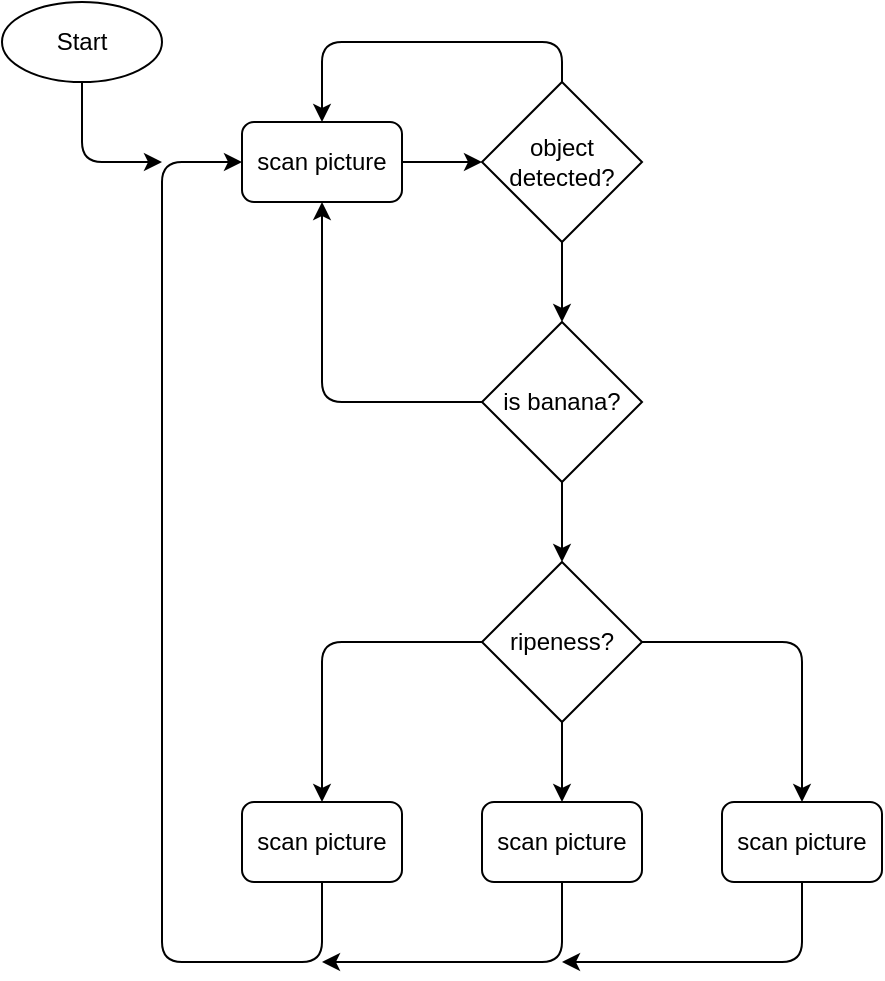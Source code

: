 <mxfile version="10.5.3" type="device"><diagram id="b9nHd3p_oE4fndZzJGw0" name="Page-1"><mxGraphModel dx="961" dy="575" grid="1" gridSize="10" guides="1" tooltips="1" connect="1" arrows="1" fold="1" page="1" pageScale="1" pageWidth="827" pageHeight="1169" math="0" shadow="0"><root><mxCell id="0"/><mxCell id="1" parent="0"/><mxCell id="G_cB-EPbqDaje8Laapzd-1" value="Start" style="ellipse;whiteSpace=wrap;html=1;" vertex="1" parent="1"><mxGeometry x="40" y="40" width="80" height="40" as="geometry"/></mxCell><mxCell id="G_cB-EPbqDaje8Laapzd-2" value="" style="endArrow=classic;html=1;exitX=0.5;exitY=1;exitDx=0;exitDy=0;" edge="1" parent="1" source="G_cB-EPbqDaje8Laapzd-1"><mxGeometry width="50" height="50" relative="1" as="geometry"><mxPoint x="110" y="160" as="sourcePoint"/><mxPoint x="120" y="120" as="targetPoint"/><Array as="points"><mxPoint x="80" y="120"/></Array></mxGeometry></mxCell><mxCell id="G_cB-EPbqDaje8Laapzd-3" value="scan picture&lt;br&gt;" style="rounded=1;whiteSpace=wrap;html=1;" vertex="1" parent="1"><mxGeometry x="160" y="100" width="80" height="40" as="geometry"/></mxCell><mxCell id="G_cB-EPbqDaje8Laapzd-4" value="is banana?" style="rhombus;whiteSpace=wrap;html=1;" vertex="1" parent="1"><mxGeometry x="280" y="200" width="80" height="80" as="geometry"/></mxCell><mxCell id="G_cB-EPbqDaje8Laapzd-5" value="" style="endArrow=classic;html=1;entryX=0;entryY=0.5;entryDx=0;entryDy=0;exitX=0.5;exitY=1;exitDx=0;exitDy=0;" edge="1" parent="1" source="G_cB-EPbqDaje8Laapzd-13" target="G_cB-EPbqDaje8Laapzd-3"><mxGeometry width="50" height="50" relative="1" as="geometry"><mxPoint x="120" y="440" as="sourcePoint"/><mxPoint x="10" y="180" as="targetPoint"/><Array as="points"><mxPoint x="200" y="520"/><mxPoint x="120" y="520"/><mxPoint x="120" y="120"/></Array></mxGeometry></mxCell><mxCell id="G_cB-EPbqDaje8Laapzd-7" value="object detected?" style="rhombus;whiteSpace=wrap;html=1;" vertex="1" parent="1"><mxGeometry x="280" y="80" width="80" height="80" as="geometry"/></mxCell><mxCell id="G_cB-EPbqDaje8Laapzd-8" value="" style="endArrow=classic;html=1;exitX=0.5;exitY=0;exitDx=0;exitDy=0;entryX=0.5;entryY=0;entryDx=0;entryDy=0;" edge="1" parent="1" source="G_cB-EPbqDaje8Laapzd-7" target="G_cB-EPbqDaje8Laapzd-3"><mxGeometry width="50" height="50" relative="1" as="geometry"><mxPoint x="190" y="80" as="sourcePoint"/><mxPoint x="156" y="97" as="targetPoint"/><Array as="points"><mxPoint x="320" y="60"/><mxPoint x="200" y="60"/></Array></mxGeometry></mxCell><mxCell id="G_cB-EPbqDaje8Laapzd-9" value="" style="endArrow=classic;html=1;entryX=0;entryY=0.5;entryDx=0;entryDy=0;exitX=1;exitY=0.5;exitDx=0;exitDy=0;" edge="1" parent="1" source="G_cB-EPbqDaje8Laapzd-3" target="G_cB-EPbqDaje8Laapzd-7"><mxGeometry width="50" height="50" relative="1" as="geometry"><mxPoint x="70" y="220" as="sourcePoint"/><mxPoint x="120" y="170" as="targetPoint"/></mxGeometry></mxCell><mxCell id="G_cB-EPbqDaje8Laapzd-10" value="" style="endArrow=classic;html=1;entryX=0.5;entryY=0;entryDx=0;entryDy=0;exitX=0.5;exitY=1;exitDx=0;exitDy=0;" edge="1" parent="1" source="G_cB-EPbqDaje8Laapzd-7" target="G_cB-EPbqDaje8Laapzd-4"><mxGeometry width="50" height="50" relative="1" as="geometry"><mxPoint x="360" y="150" as="sourcePoint"/><mxPoint x="460" y="160" as="targetPoint"/></mxGeometry></mxCell><mxCell id="G_cB-EPbqDaje8Laapzd-11" value="" style="endArrow=classic;html=1;exitX=0;exitY=0.5;exitDx=0;exitDy=0;entryX=0.5;entryY=1;entryDx=0;entryDy=0;" edge="1" parent="1" source="G_cB-EPbqDaje8Laapzd-4" target="G_cB-EPbqDaje8Laapzd-3"><mxGeometry width="50" height="50" relative="1" as="geometry"><mxPoint x="130" y="280" as="sourcePoint"/><mxPoint x="180" y="230" as="targetPoint"/><Array as="points"><mxPoint x="200" y="240"/></Array></mxGeometry></mxCell><mxCell id="G_cB-EPbqDaje8Laapzd-12" value="ripeness?" style="rhombus;whiteSpace=wrap;html=1;" vertex="1" parent="1"><mxGeometry x="280" y="320" width="80" height="80" as="geometry"/></mxCell><mxCell id="G_cB-EPbqDaje8Laapzd-13" value="scan picture&lt;br&gt;" style="rounded=1;whiteSpace=wrap;html=1;" vertex="1" parent="1"><mxGeometry x="160" y="440" width="80" height="40" as="geometry"/></mxCell><mxCell id="G_cB-EPbqDaje8Laapzd-14" value="scan picture&lt;br&gt;" style="rounded=1;whiteSpace=wrap;html=1;" vertex="1" parent="1"><mxGeometry x="280" y="440" width="80" height="40" as="geometry"/></mxCell><mxCell id="G_cB-EPbqDaje8Laapzd-15" value="scan picture&lt;br&gt;" style="rounded=1;whiteSpace=wrap;html=1;" vertex="1" parent="1"><mxGeometry x="400" y="440" width="80" height="40" as="geometry"/></mxCell><mxCell id="G_cB-EPbqDaje8Laapzd-16" value="" style="endArrow=classic;html=1;exitX=0.5;exitY=1;exitDx=0;exitDy=0;" edge="1" parent="1" source="G_cB-EPbqDaje8Laapzd-14"><mxGeometry width="50" height="50" relative="1" as="geometry"><mxPoint x="100" y="410" as="sourcePoint"/><mxPoint x="200" y="520" as="targetPoint"/><Array as="points"><mxPoint x="320" y="520"/></Array></mxGeometry></mxCell><mxCell id="G_cB-EPbqDaje8Laapzd-17" value="" style="endArrow=classic;html=1;exitX=0.5;exitY=1;exitDx=0;exitDy=0;" edge="1" parent="1" source="G_cB-EPbqDaje8Laapzd-15"><mxGeometry width="50" height="50" relative="1" as="geometry"><mxPoint x="370" y="590" as="sourcePoint"/><mxPoint x="320" y="520" as="targetPoint"/><Array as="points"><mxPoint x="440" y="520"/></Array></mxGeometry></mxCell><mxCell id="G_cB-EPbqDaje8Laapzd-18" value="" style="endArrow=classic;html=1;entryX=0.5;entryY=0;entryDx=0;entryDy=0;exitX=0.5;exitY=1;exitDx=0;exitDy=0;" edge="1" parent="1" source="G_cB-EPbqDaje8Laapzd-12" target="G_cB-EPbqDaje8Laapzd-14"><mxGeometry width="50" height="50" relative="1" as="geometry"><mxPoint x="130" y="410" as="sourcePoint"/><mxPoint x="180" y="360" as="targetPoint"/></mxGeometry></mxCell><mxCell id="G_cB-EPbqDaje8Laapzd-19" value="" style="endArrow=classic;html=1;entryX=0.5;entryY=0;entryDx=0;entryDy=0;exitX=0;exitY=0.5;exitDx=0;exitDy=0;" edge="1" parent="1" source="G_cB-EPbqDaje8Laapzd-12" target="G_cB-EPbqDaje8Laapzd-13"><mxGeometry width="50" height="50" relative="1" as="geometry"><mxPoint x="100" y="340" as="sourcePoint"/><mxPoint x="150" y="290" as="targetPoint"/><Array as="points"><mxPoint x="200" y="360"/></Array></mxGeometry></mxCell><mxCell id="G_cB-EPbqDaje8Laapzd-20" value="" style="endArrow=classic;html=1;exitX=1;exitY=0.5;exitDx=0;exitDy=0;entryX=0.5;entryY=0;entryDx=0;entryDy=0;" edge="1" parent="1" source="G_cB-EPbqDaje8Laapzd-12" target="G_cB-EPbqDaje8Laapzd-15"><mxGeometry width="50" height="50" relative="1" as="geometry"><mxPoint x="430" y="360" as="sourcePoint"/><mxPoint x="480" y="310" as="targetPoint"/><Array as="points"><mxPoint x="440" y="360"/></Array></mxGeometry></mxCell><mxCell id="G_cB-EPbqDaje8Laapzd-21" value="" style="endArrow=classic;html=1;entryX=0.5;entryY=0;entryDx=0;entryDy=0;exitX=0.5;exitY=1;exitDx=0;exitDy=0;" edge="1" parent="1" source="G_cB-EPbqDaje8Laapzd-4" target="G_cB-EPbqDaje8Laapzd-12"><mxGeometry width="50" height="50" relative="1" as="geometry"><mxPoint x="329.69" y="410.172" as="sourcePoint"/><mxPoint x="329.69" y="450.172" as="targetPoint"/></mxGeometry></mxCell></root></mxGraphModel></diagram></mxfile>